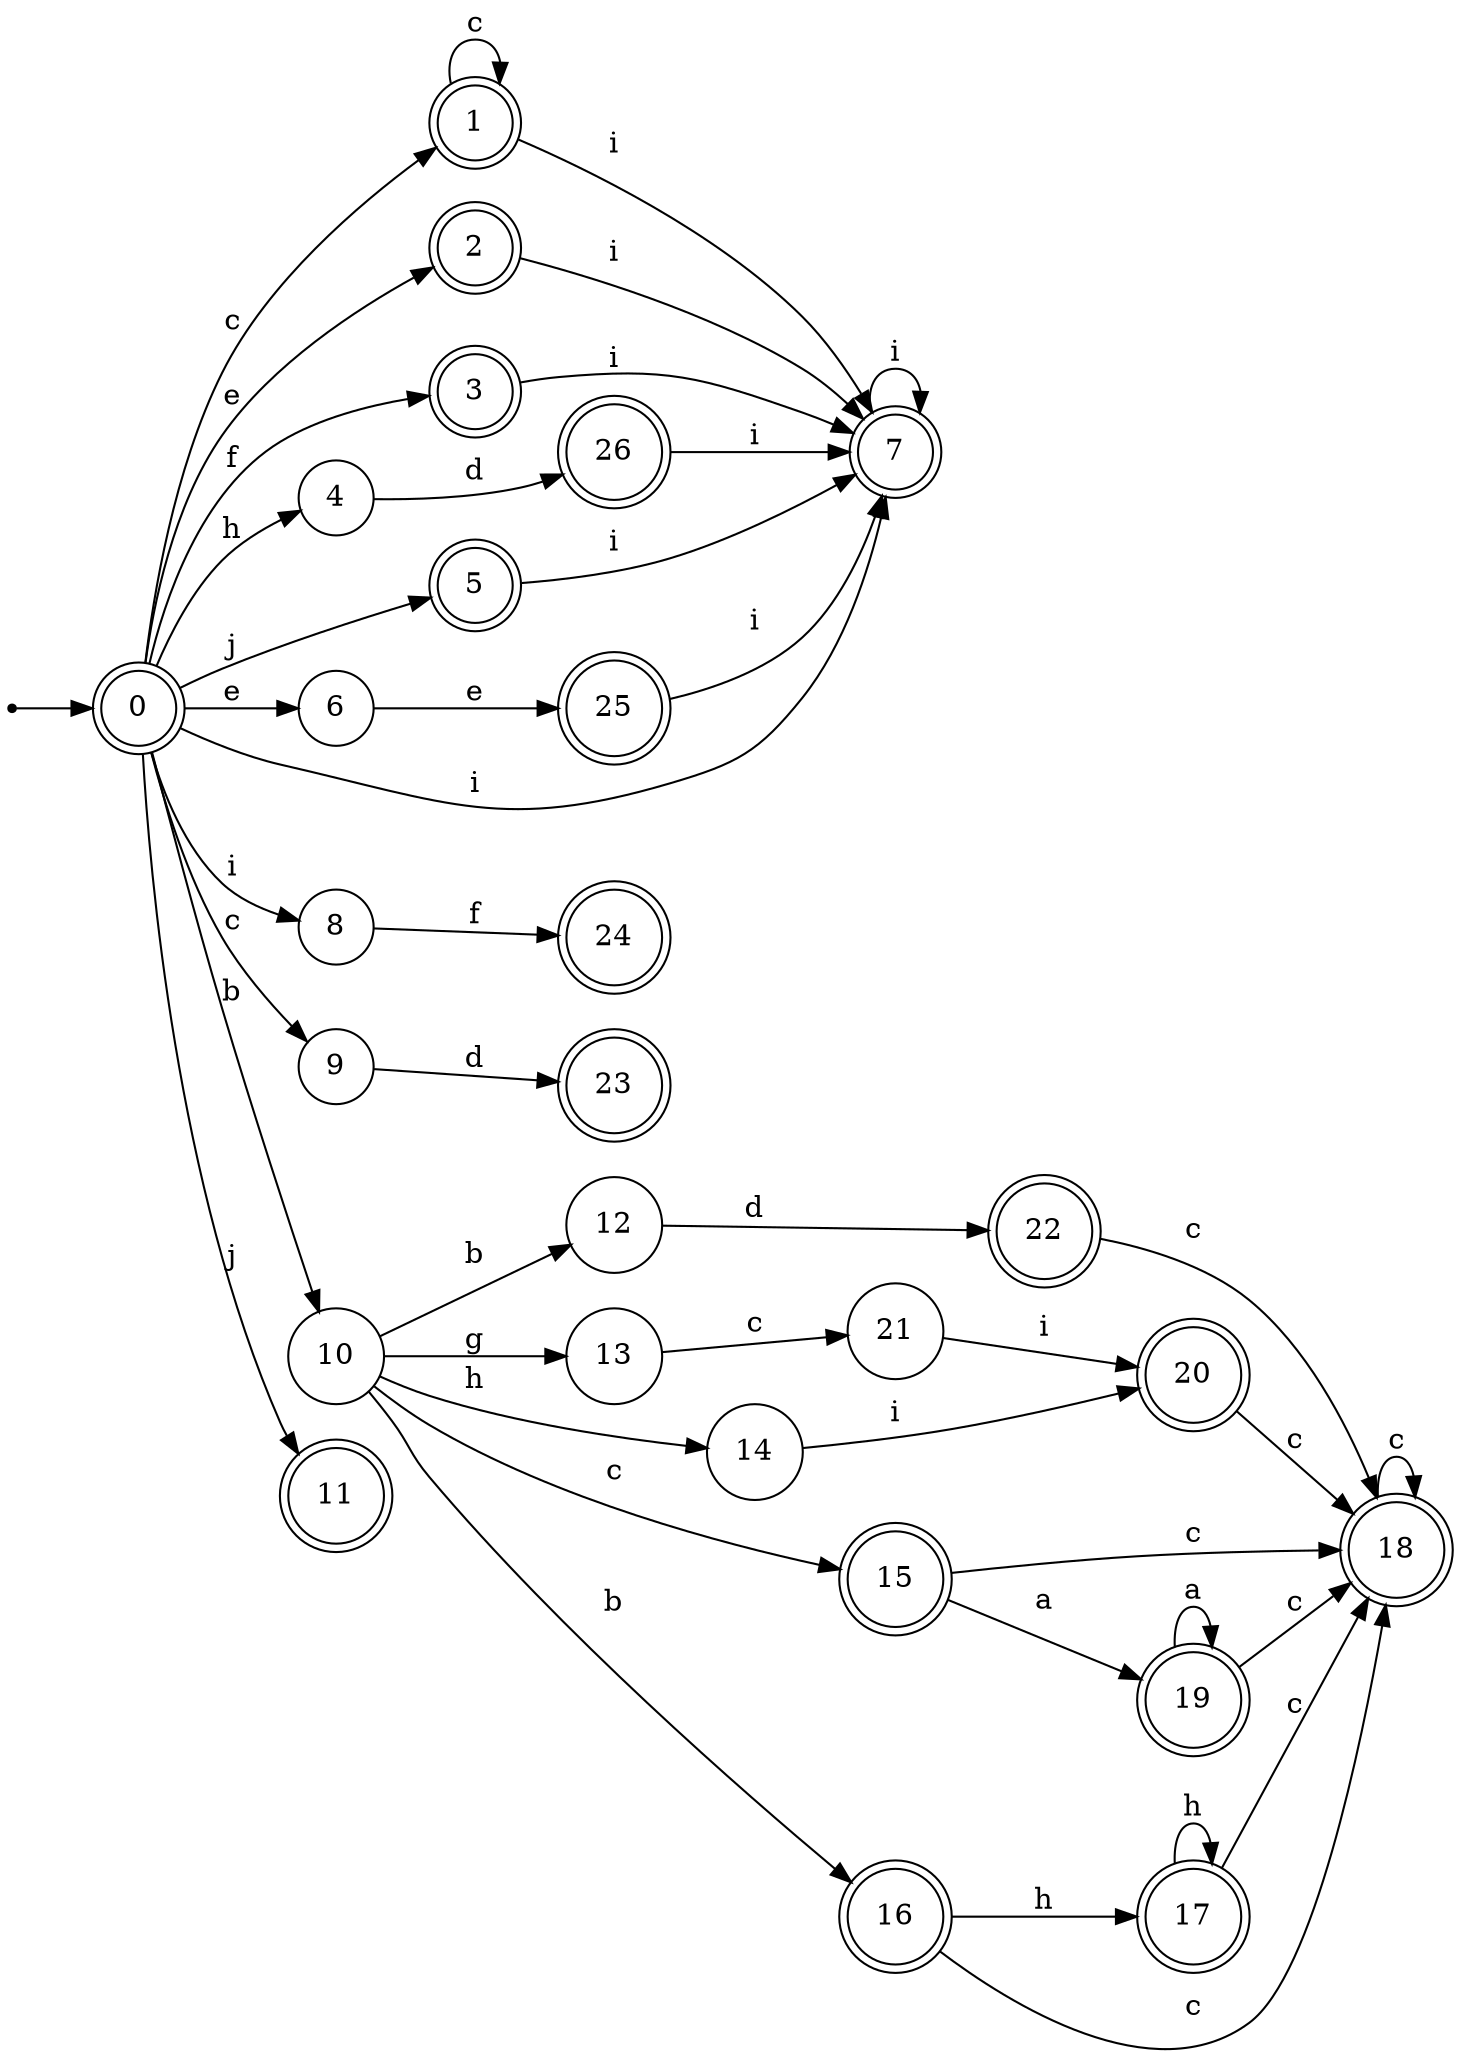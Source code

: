 digraph finite_state_machine {
rankdir=LR;
size="20,20";
node [shape = point]; "dummy0"
node [shape = doublecircle]; "0";"dummy0" -> "0";
node [shape = doublecircle]; "1";node [shape = doublecircle]; "2";node [shape = doublecircle]; "3";node [shape = circle]; "4";
node [shape = doublecircle]; "5";node [shape = circle]; "6";
node [shape = doublecircle]; "7";node [shape = circle]; "8";
node [shape = circle]; "9";
node [shape = circle]; "10";
node [shape = doublecircle]; "11";node [shape = circle]; "12";
node [shape = circle]; "13";
node [shape = circle]; "14";
node [shape = doublecircle]; "15";node [shape = doublecircle]; "16";node [shape = doublecircle]; "17";node [shape = doublecircle]; "18";node [shape = doublecircle]; "19";node [shape = doublecircle]; "20";node [shape = circle]; "21";
node [shape = doublecircle]; "22";node [shape = doublecircle]; "23";node [shape = doublecircle]; "24";node [shape = doublecircle]; "25";node [shape = doublecircle]; "26";"0" -> "1" [label = "c"];
 "0" -> "9" [label = "c"];
 "0" -> "2" [label = "e"];
 "0" -> "6" [label = "e"];
 "0" -> "3" [label = "f"];
 "0" -> "4" [label = "h"];
 "0" -> "11" [label = "j"];
 "0" -> "5" [label = "j"];
 "0" -> "8" [label = "i"];
 "0" -> "7" [label = "i"];
 "0" -> "10" [label = "b"];
 "10" -> "16" [label = "b"];
 "10" -> "12" [label = "b"];
 "10" -> "13" [label = "g"];
 "10" -> "14" [label = "h"];
 "10" -> "15" [label = "c"];
 "16" -> "17" [label = "h"];
 "16" -> "18" [label = "c"];
 "18" -> "18" [label = "c"];
 "17" -> "17" [label = "h"];
 "17" -> "18" [label = "c"];
 "15" -> "19" [label = "a"];
 "15" -> "18" [label = "c"];
 "19" -> "19" [label = "a"];
 "19" -> "18" [label = "c"];
 "14" -> "20" [label = "i"];
 "20" -> "18" [label = "c"];
 "13" -> "21" [label = "c"];
 "21" -> "20" [label = "i"];
 "12" -> "22" [label = "d"];
 "22" -> "18" [label = "c"];
 "9" -> "23" [label = "d"];
 "8" -> "24" [label = "f"];
 "7" -> "7" [label = "i"];
 "6" -> "25" [label = "e"];
 "25" -> "7" [label = "i"];
 "5" -> "7" [label = "i"];
 "4" -> "26" [label = "d"];
 "26" -> "7" [label = "i"];
 "3" -> "7" [label = "i"];
 "2" -> "7" [label = "i"];
 "1" -> "1" [label = "c"];
 "1" -> "7" [label = "i"];
 }
